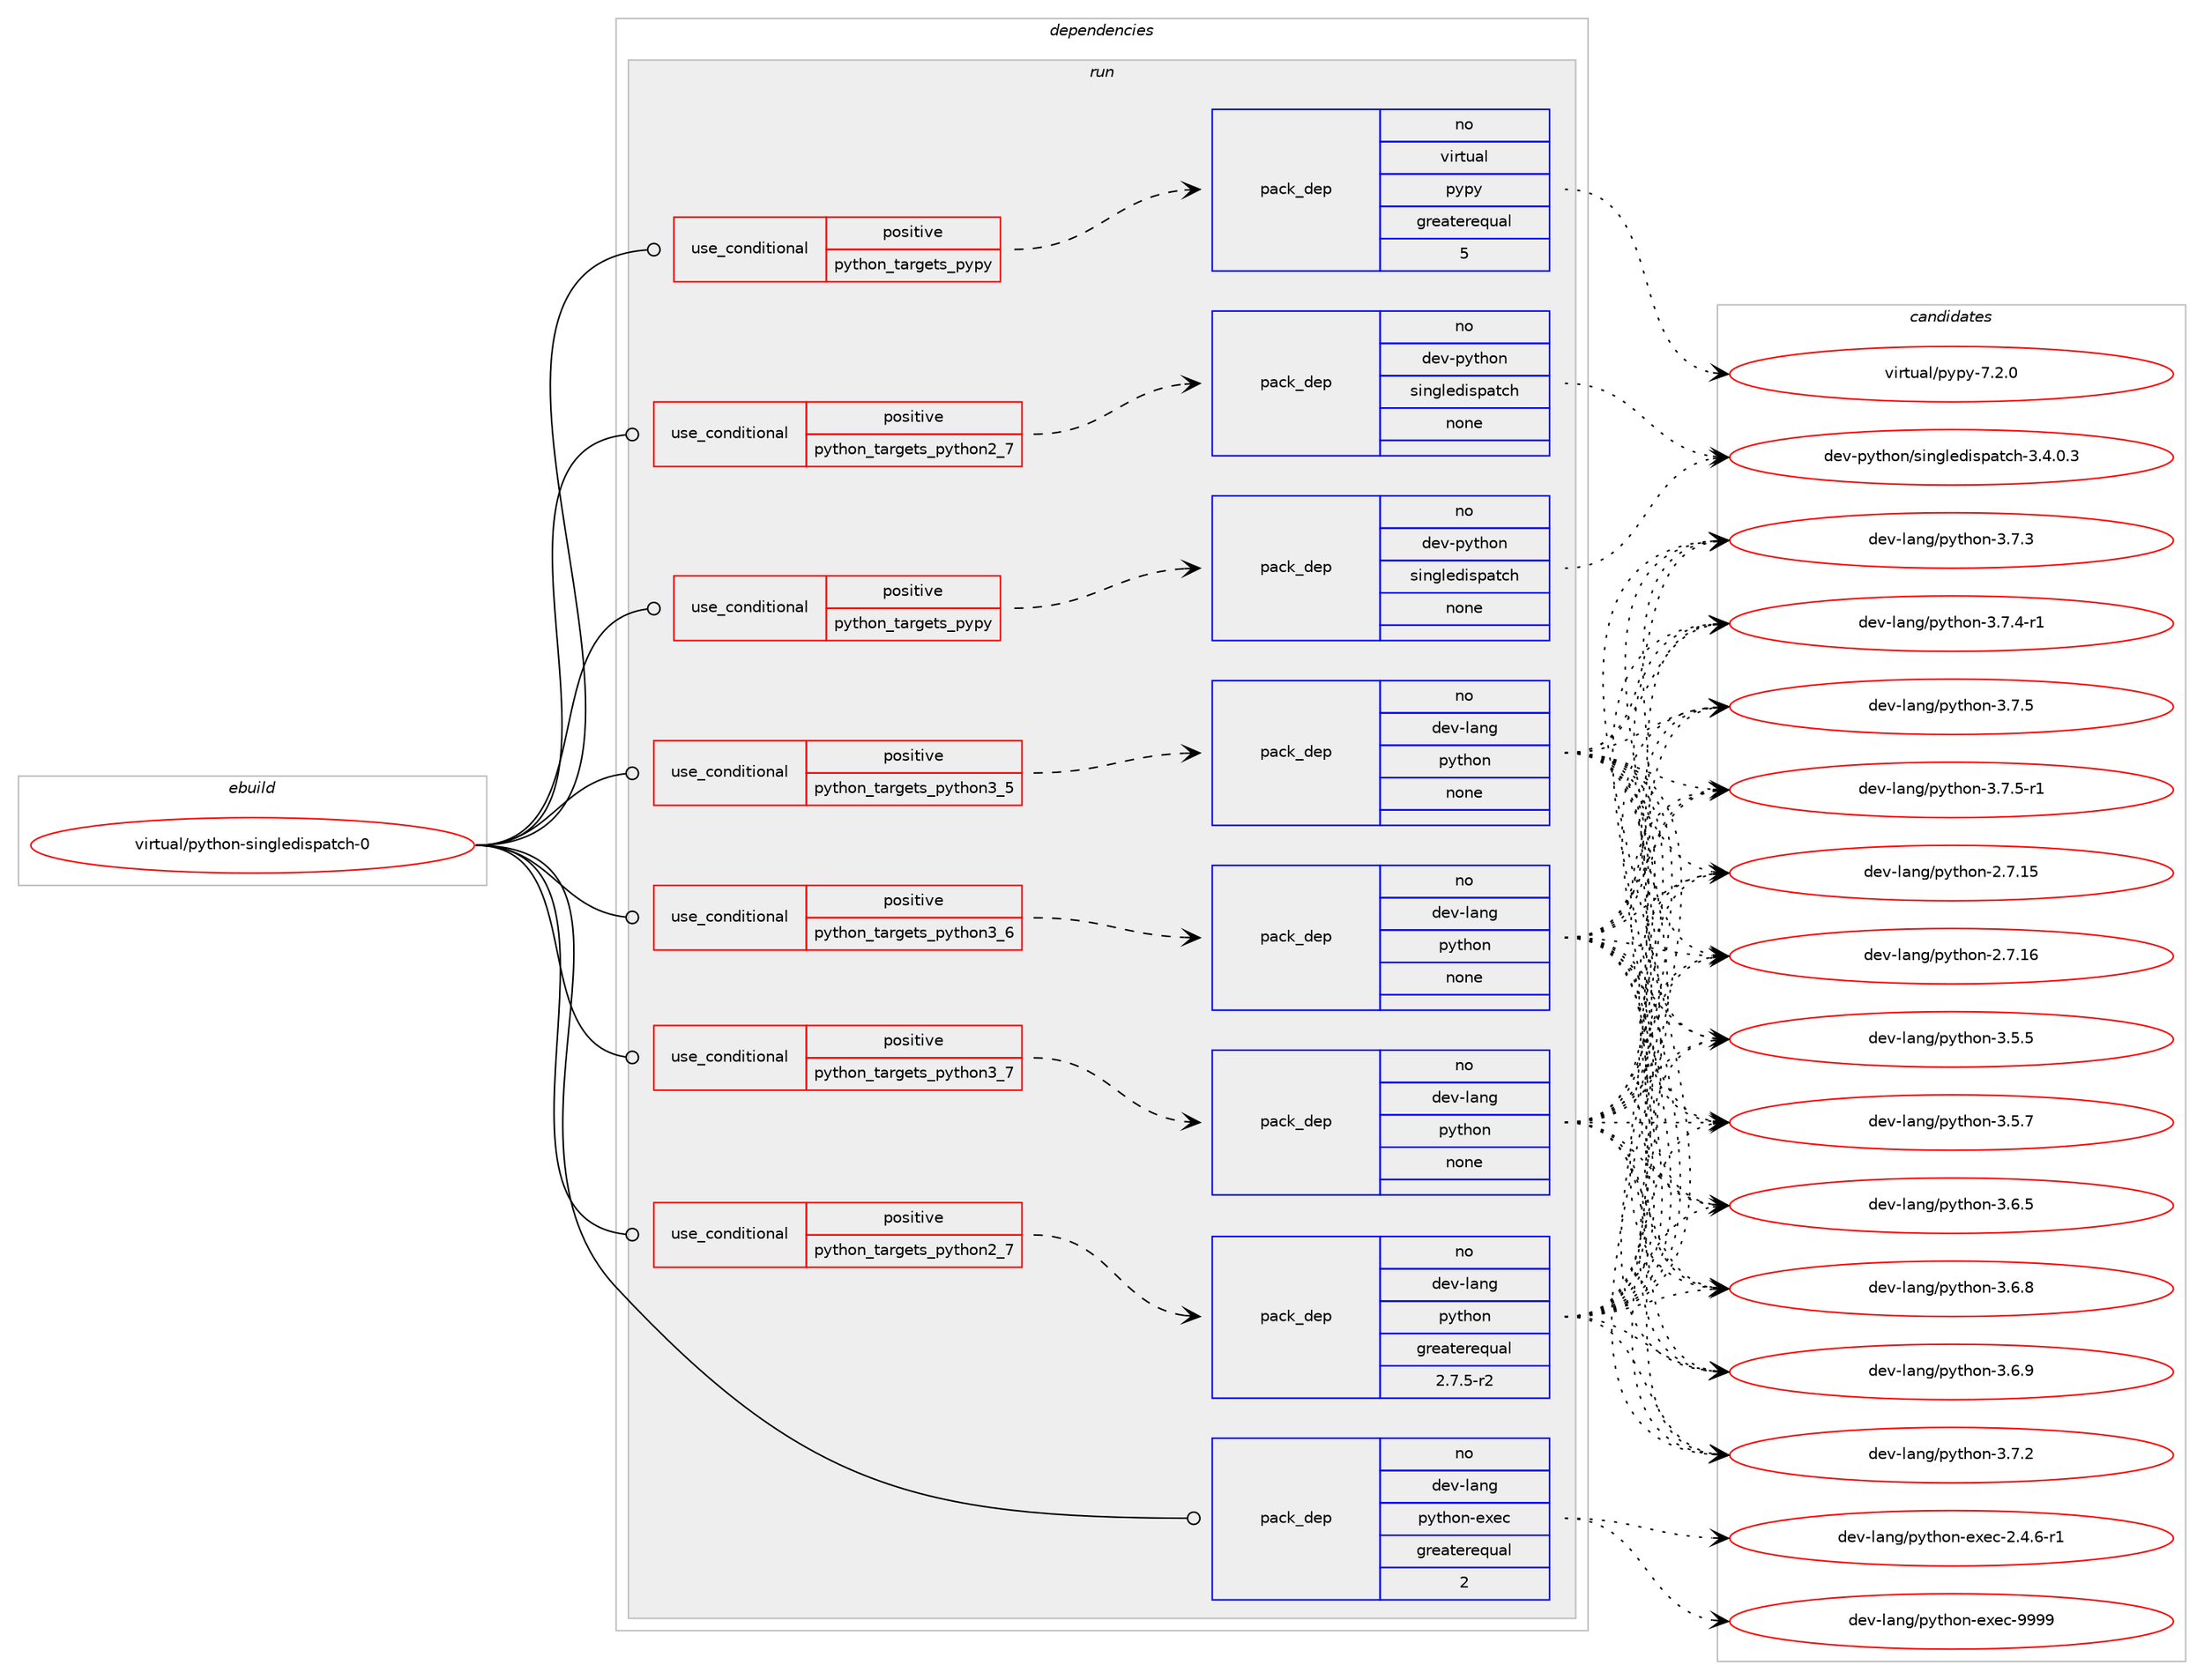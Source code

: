 digraph prolog {

# *************
# Graph options
# *************

newrank=true;
concentrate=true;
compound=true;
graph [rankdir=LR,fontname=Helvetica,fontsize=10,ranksep=1.5];#, ranksep=2.5, nodesep=0.2];
edge  [arrowhead=vee];
node  [fontname=Helvetica,fontsize=10];

# **********
# The ebuild
# **********

subgraph cluster_leftcol {
color=gray;
rank=same;
label=<<i>ebuild</i>>;
id [label="virtual/python-singledispatch-0", color=red, width=4, href="../virtual/python-singledispatch-0.svg"];
}

# ****************
# The dependencies
# ****************

subgraph cluster_midcol {
color=gray;
label=<<i>dependencies</i>>;
subgraph cluster_compile {
fillcolor="#eeeeee";
style=filled;
label=<<i>compile</i>>;
}
subgraph cluster_compileandrun {
fillcolor="#eeeeee";
style=filled;
label=<<i>compile and run</i>>;
}
subgraph cluster_run {
fillcolor="#eeeeee";
style=filled;
label=<<i>run</i>>;
subgraph cond216468 {
dependency902455 [label=<<TABLE BORDER="0" CELLBORDER="1" CELLSPACING="0" CELLPADDING="4"><TR><TD ROWSPAN="3" CELLPADDING="10">use_conditional</TD></TR><TR><TD>positive</TD></TR><TR><TD>python_targets_pypy</TD></TR></TABLE>>, shape=none, color=red];
subgraph pack669802 {
dependency902456 [label=<<TABLE BORDER="0" CELLBORDER="1" CELLSPACING="0" CELLPADDING="4" WIDTH="220"><TR><TD ROWSPAN="6" CELLPADDING="30">pack_dep</TD></TR><TR><TD WIDTH="110">no</TD></TR><TR><TD>dev-python</TD></TR><TR><TD>singledispatch</TD></TR><TR><TD>none</TD></TR><TR><TD></TD></TR></TABLE>>, shape=none, color=blue];
}
dependency902455:e -> dependency902456:w [weight=20,style="dashed",arrowhead="vee"];
}
id:e -> dependency902455:w [weight=20,style="solid",arrowhead="odot"];
subgraph cond216469 {
dependency902457 [label=<<TABLE BORDER="0" CELLBORDER="1" CELLSPACING="0" CELLPADDING="4"><TR><TD ROWSPAN="3" CELLPADDING="10">use_conditional</TD></TR><TR><TD>positive</TD></TR><TR><TD>python_targets_pypy</TD></TR></TABLE>>, shape=none, color=red];
subgraph pack669803 {
dependency902458 [label=<<TABLE BORDER="0" CELLBORDER="1" CELLSPACING="0" CELLPADDING="4" WIDTH="220"><TR><TD ROWSPAN="6" CELLPADDING="30">pack_dep</TD></TR><TR><TD WIDTH="110">no</TD></TR><TR><TD>virtual</TD></TR><TR><TD>pypy</TD></TR><TR><TD>greaterequal</TD></TR><TR><TD>5</TD></TR></TABLE>>, shape=none, color=blue];
}
dependency902457:e -> dependency902458:w [weight=20,style="dashed",arrowhead="vee"];
}
id:e -> dependency902457:w [weight=20,style="solid",arrowhead="odot"];
subgraph cond216470 {
dependency902459 [label=<<TABLE BORDER="0" CELLBORDER="1" CELLSPACING="0" CELLPADDING="4"><TR><TD ROWSPAN="3" CELLPADDING="10">use_conditional</TD></TR><TR><TD>positive</TD></TR><TR><TD>python_targets_python2_7</TD></TR></TABLE>>, shape=none, color=red];
subgraph pack669804 {
dependency902460 [label=<<TABLE BORDER="0" CELLBORDER="1" CELLSPACING="0" CELLPADDING="4" WIDTH="220"><TR><TD ROWSPAN="6" CELLPADDING="30">pack_dep</TD></TR><TR><TD WIDTH="110">no</TD></TR><TR><TD>dev-lang</TD></TR><TR><TD>python</TD></TR><TR><TD>greaterequal</TD></TR><TR><TD>2.7.5-r2</TD></TR></TABLE>>, shape=none, color=blue];
}
dependency902459:e -> dependency902460:w [weight=20,style="dashed",arrowhead="vee"];
}
id:e -> dependency902459:w [weight=20,style="solid",arrowhead="odot"];
subgraph cond216471 {
dependency902461 [label=<<TABLE BORDER="0" CELLBORDER="1" CELLSPACING="0" CELLPADDING="4"><TR><TD ROWSPAN="3" CELLPADDING="10">use_conditional</TD></TR><TR><TD>positive</TD></TR><TR><TD>python_targets_python2_7</TD></TR></TABLE>>, shape=none, color=red];
subgraph pack669805 {
dependency902462 [label=<<TABLE BORDER="0" CELLBORDER="1" CELLSPACING="0" CELLPADDING="4" WIDTH="220"><TR><TD ROWSPAN="6" CELLPADDING="30">pack_dep</TD></TR><TR><TD WIDTH="110">no</TD></TR><TR><TD>dev-python</TD></TR><TR><TD>singledispatch</TD></TR><TR><TD>none</TD></TR><TR><TD></TD></TR></TABLE>>, shape=none, color=blue];
}
dependency902461:e -> dependency902462:w [weight=20,style="dashed",arrowhead="vee"];
}
id:e -> dependency902461:w [weight=20,style="solid",arrowhead="odot"];
subgraph cond216472 {
dependency902463 [label=<<TABLE BORDER="0" CELLBORDER="1" CELLSPACING="0" CELLPADDING="4"><TR><TD ROWSPAN="3" CELLPADDING="10">use_conditional</TD></TR><TR><TD>positive</TD></TR><TR><TD>python_targets_python3_5</TD></TR></TABLE>>, shape=none, color=red];
subgraph pack669806 {
dependency902464 [label=<<TABLE BORDER="0" CELLBORDER="1" CELLSPACING="0" CELLPADDING="4" WIDTH="220"><TR><TD ROWSPAN="6" CELLPADDING="30">pack_dep</TD></TR><TR><TD WIDTH="110">no</TD></TR><TR><TD>dev-lang</TD></TR><TR><TD>python</TD></TR><TR><TD>none</TD></TR><TR><TD></TD></TR></TABLE>>, shape=none, color=blue];
}
dependency902463:e -> dependency902464:w [weight=20,style="dashed",arrowhead="vee"];
}
id:e -> dependency902463:w [weight=20,style="solid",arrowhead="odot"];
subgraph cond216473 {
dependency902465 [label=<<TABLE BORDER="0" CELLBORDER="1" CELLSPACING="0" CELLPADDING="4"><TR><TD ROWSPAN="3" CELLPADDING="10">use_conditional</TD></TR><TR><TD>positive</TD></TR><TR><TD>python_targets_python3_6</TD></TR></TABLE>>, shape=none, color=red];
subgraph pack669807 {
dependency902466 [label=<<TABLE BORDER="0" CELLBORDER="1" CELLSPACING="0" CELLPADDING="4" WIDTH="220"><TR><TD ROWSPAN="6" CELLPADDING="30">pack_dep</TD></TR><TR><TD WIDTH="110">no</TD></TR><TR><TD>dev-lang</TD></TR><TR><TD>python</TD></TR><TR><TD>none</TD></TR><TR><TD></TD></TR></TABLE>>, shape=none, color=blue];
}
dependency902465:e -> dependency902466:w [weight=20,style="dashed",arrowhead="vee"];
}
id:e -> dependency902465:w [weight=20,style="solid",arrowhead="odot"];
subgraph cond216474 {
dependency902467 [label=<<TABLE BORDER="0" CELLBORDER="1" CELLSPACING="0" CELLPADDING="4"><TR><TD ROWSPAN="3" CELLPADDING="10">use_conditional</TD></TR><TR><TD>positive</TD></TR><TR><TD>python_targets_python3_7</TD></TR></TABLE>>, shape=none, color=red];
subgraph pack669808 {
dependency902468 [label=<<TABLE BORDER="0" CELLBORDER="1" CELLSPACING="0" CELLPADDING="4" WIDTH="220"><TR><TD ROWSPAN="6" CELLPADDING="30">pack_dep</TD></TR><TR><TD WIDTH="110">no</TD></TR><TR><TD>dev-lang</TD></TR><TR><TD>python</TD></TR><TR><TD>none</TD></TR><TR><TD></TD></TR></TABLE>>, shape=none, color=blue];
}
dependency902467:e -> dependency902468:w [weight=20,style="dashed",arrowhead="vee"];
}
id:e -> dependency902467:w [weight=20,style="solid",arrowhead="odot"];
subgraph pack669809 {
dependency902469 [label=<<TABLE BORDER="0" CELLBORDER="1" CELLSPACING="0" CELLPADDING="4" WIDTH="220"><TR><TD ROWSPAN="6" CELLPADDING="30">pack_dep</TD></TR><TR><TD WIDTH="110">no</TD></TR><TR><TD>dev-lang</TD></TR><TR><TD>python-exec</TD></TR><TR><TD>greaterequal</TD></TR><TR><TD>2</TD></TR></TABLE>>, shape=none, color=blue];
}
id:e -> dependency902469:w [weight=20,style="solid",arrowhead="odot"];
}
}

# **************
# The candidates
# **************

subgraph cluster_choices {
rank=same;
color=gray;
label=<<i>candidates</i>>;

subgraph choice669802 {
color=black;
nodesep=1;
choice100101118451121211161041111104711510511010310810110010511511297116991044551465246484651 [label="dev-python/singledispatch-3.4.0.3", color=red, width=4,href="../dev-python/singledispatch-3.4.0.3.svg"];
dependency902456:e -> choice100101118451121211161041111104711510511010310810110010511511297116991044551465246484651:w [style=dotted,weight="100"];
}
subgraph choice669803 {
color=black;
nodesep=1;
choice1181051141161179710847112121112121455546504648 [label="virtual/pypy-7.2.0", color=red, width=4,href="../virtual/pypy-7.2.0.svg"];
dependency902458:e -> choice1181051141161179710847112121112121455546504648:w [style=dotted,weight="100"];
}
subgraph choice669804 {
color=black;
nodesep=1;
choice10010111845108971101034711212111610411111045504655464953 [label="dev-lang/python-2.7.15", color=red, width=4,href="../dev-lang/python-2.7.15.svg"];
choice10010111845108971101034711212111610411111045504655464954 [label="dev-lang/python-2.7.16", color=red, width=4,href="../dev-lang/python-2.7.16.svg"];
choice100101118451089711010347112121116104111110455146534653 [label="dev-lang/python-3.5.5", color=red, width=4,href="../dev-lang/python-3.5.5.svg"];
choice100101118451089711010347112121116104111110455146534655 [label="dev-lang/python-3.5.7", color=red, width=4,href="../dev-lang/python-3.5.7.svg"];
choice100101118451089711010347112121116104111110455146544653 [label="dev-lang/python-3.6.5", color=red, width=4,href="../dev-lang/python-3.6.5.svg"];
choice100101118451089711010347112121116104111110455146544656 [label="dev-lang/python-3.6.8", color=red, width=4,href="../dev-lang/python-3.6.8.svg"];
choice100101118451089711010347112121116104111110455146544657 [label="dev-lang/python-3.6.9", color=red, width=4,href="../dev-lang/python-3.6.9.svg"];
choice100101118451089711010347112121116104111110455146554650 [label="dev-lang/python-3.7.2", color=red, width=4,href="../dev-lang/python-3.7.2.svg"];
choice100101118451089711010347112121116104111110455146554651 [label="dev-lang/python-3.7.3", color=red, width=4,href="../dev-lang/python-3.7.3.svg"];
choice1001011184510897110103471121211161041111104551465546524511449 [label="dev-lang/python-3.7.4-r1", color=red, width=4,href="../dev-lang/python-3.7.4-r1.svg"];
choice100101118451089711010347112121116104111110455146554653 [label="dev-lang/python-3.7.5", color=red, width=4,href="../dev-lang/python-3.7.5.svg"];
choice1001011184510897110103471121211161041111104551465546534511449 [label="dev-lang/python-3.7.5-r1", color=red, width=4,href="../dev-lang/python-3.7.5-r1.svg"];
dependency902460:e -> choice10010111845108971101034711212111610411111045504655464953:w [style=dotted,weight="100"];
dependency902460:e -> choice10010111845108971101034711212111610411111045504655464954:w [style=dotted,weight="100"];
dependency902460:e -> choice100101118451089711010347112121116104111110455146534653:w [style=dotted,weight="100"];
dependency902460:e -> choice100101118451089711010347112121116104111110455146534655:w [style=dotted,weight="100"];
dependency902460:e -> choice100101118451089711010347112121116104111110455146544653:w [style=dotted,weight="100"];
dependency902460:e -> choice100101118451089711010347112121116104111110455146544656:w [style=dotted,weight="100"];
dependency902460:e -> choice100101118451089711010347112121116104111110455146544657:w [style=dotted,weight="100"];
dependency902460:e -> choice100101118451089711010347112121116104111110455146554650:w [style=dotted,weight="100"];
dependency902460:e -> choice100101118451089711010347112121116104111110455146554651:w [style=dotted,weight="100"];
dependency902460:e -> choice1001011184510897110103471121211161041111104551465546524511449:w [style=dotted,weight="100"];
dependency902460:e -> choice100101118451089711010347112121116104111110455146554653:w [style=dotted,weight="100"];
dependency902460:e -> choice1001011184510897110103471121211161041111104551465546534511449:w [style=dotted,weight="100"];
}
subgraph choice669805 {
color=black;
nodesep=1;
choice100101118451121211161041111104711510511010310810110010511511297116991044551465246484651 [label="dev-python/singledispatch-3.4.0.3", color=red, width=4,href="../dev-python/singledispatch-3.4.0.3.svg"];
dependency902462:e -> choice100101118451121211161041111104711510511010310810110010511511297116991044551465246484651:w [style=dotted,weight="100"];
}
subgraph choice669806 {
color=black;
nodesep=1;
choice10010111845108971101034711212111610411111045504655464953 [label="dev-lang/python-2.7.15", color=red, width=4,href="../dev-lang/python-2.7.15.svg"];
choice10010111845108971101034711212111610411111045504655464954 [label="dev-lang/python-2.7.16", color=red, width=4,href="../dev-lang/python-2.7.16.svg"];
choice100101118451089711010347112121116104111110455146534653 [label="dev-lang/python-3.5.5", color=red, width=4,href="../dev-lang/python-3.5.5.svg"];
choice100101118451089711010347112121116104111110455146534655 [label="dev-lang/python-3.5.7", color=red, width=4,href="../dev-lang/python-3.5.7.svg"];
choice100101118451089711010347112121116104111110455146544653 [label="dev-lang/python-3.6.5", color=red, width=4,href="../dev-lang/python-3.6.5.svg"];
choice100101118451089711010347112121116104111110455146544656 [label="dev-lang/python-3.6.8", color=red, width=4,href="../dev-lang/python-3.6.8.svg"];
choice100101118451089711010347112121116104111110455146544657 [label="dev-lang/python-3.6.9", color=red, width=4,href="../dev-lang/python-3.6.9.svg"];
choice100101118451089711010347112121116104111110455146554650 [label="dev-lang/python-3.7.2", color=red, width=4,href="../dev-lang/python-3.7.2.svg"];
choice100101118451089711010347112121116104111110455146554651 [label="dev-lang/python-3.7.3", color=red, width=4,href="../dev-lang/python-3.7.3.svg"];
choice1001011184510897110103471121211161041111104551465546524511449 [label="dev-lang/python-3.7.4-r1", color=red, width=4,href="../dev-lang/python-3.7.4-r1.svg"];
choice100101118451089711010347112121116104111110455146554653 [label="dev-lang/python-3.7.5", color=red, width=4,href="../dev-lang/python-3.7.5.svg"];
choice1001011184510897110103471121211161041111104551465546534511449 [label="dev-lang/python-3.7.5-r1", color=red, width=4,href="../dev-lang/python-3.7.5-r1.svg"];
dependency902464:e -> choice10010111845108971101034711212111610411111045504655464953:w [style=dotted,weight="100"];
dependency902464:e -> choice10010111845108971101034711212111610411111045504655464954:w [style=dotted,weight="100"];
dependency902464:e -> choice100101118451089711010347112121116104111110455146534653:w [style=dotted,weight="100"];
dependency902464:e -> choice100101118451089711010347112121116104111110455146534655:w [style=dotted,weight="100"];
dependency902464:e -> choice100101118451089711010347112121116104111110455146544653:w [style=dotted,weight="100"];
dependency902464:e -> choice100101118451089711010347112121116104111110455146544656:w [style=dotted,weight="100"];
dependency902464:e -> choice100101118451089711010347112121116104111110455146544657:w [style=dotted,weight="100"];
dependency902464:e -> choice100101118451089711010347112121116104111110455146554650:w [style=dotted,weight="100"];
dependency902464:e -> choice100101118451089711010347112121116104111110455146554651:w [style=dotted,weight="100"];
dependency902464:e -> choice1001011184510897110103471121211161041111104551465546524511449:w [style=dotted,weight="100"];
dependency902464:e -> choice100101118451089711010347112121116104111110455146554653:w [style=dotted,weight="100"];
dependency902464:e -> choice1001011184510897110103471121211161041111104551465546534511449:w [style=dotted,weight="100"];
}
subgraph choice669807 {
color=black;
nodesep=1;
choice10010111845108971101034711212111610411111045504655464953 [label="dev-lang/python-2.7.15", color=red, width=4,href="../dev-lang/python-2.7.15.svg"];
choice10010111845108971101034711212111610411111045504655464954 [label="dev-lang/python-2.7.16", color=red, width=4,href="../dev-lang/python-2.7.16.svg"];
choice100101118451089711010347112121116104111110455146534653 [label="dev-lang/python-3.5.5", color=red, width=4,href="../dev-lang/python-3.5.5.svg"];
choice100101118451089711010347112121116104111110455146534655 [label="dev-lang/python-3.5.7", color=red, width=4,href="../dev-lang/python-3.5.7.svg"];
choice100101118451089711010347112121116104111110455146544653 [label="dev-lang/python-3.6.5", color=red, width=4,href="../dev-lang/python-3.6.5.svg"];
choice100101118451089711010347112121116104111110455146544656 [label="dev-lang/python-3.6.8", color=red, width=4,href="../dev-lang/python-3.6.8.svg"];
choice100101118451089711010347112121116104111110455146544657 [label="dev-lang/python-3.6.9", color=red, width=4,href="../dev-lang/python-3.6.9.svg"];
choice100101118451089711010347112121116104111110455146554650 [label="dev-lang/python-3.7.2", color=red, width=4,href="../dev-lang/python-3.7.2.svg"];
choice100101118451089711010347112121116104111110455146554651 [label="dev-lang/python-3.7.3", color=red, width=4,href="../dev-lang/python-3.7.3.svg"];
choice1001011184510897110103471121211161041111104551465546524511449 [label="dev-lang/python-3.7.4-r1", color=red, width=4,href="../dev-lang/python-3.7.4-r1.svg"];
choice100101118451089711010347112121116104111110455146554653 [label="dev-lang/python-3.7.5", color=red, width=4,href="../dev-lang/python-3.7.5.svg"];
choice1001011184510897110103471121211161041111104551465546534511449 [label="dev-lang/python-3.7.5-r1", color=red, width=4,href="../dev-lang/python-3.7.5-r1.svg"];
dependency902466:e -> choice10010111845108971101034711212111610411111045504655464953:w [style=dotted,weight="100"];
dependency902466:e -> choice10010111845108971101034711212111610411111045504655464954:w [style=dotted,weight="100"];
dependency902466:e -> choice100101118451089711010347112121116104111110455146534653:w [style=dotted,weight="100"];
dependency902466:e -> choice100101118451089711010347112121116104111110455146534655:w [style=dotted,weight="100"];
dependency902466:e -> choice100101118451089711010347112121116104111110455146544653:w [style=dotted,weight="100"];
dependency902466:e -> choice100101118451089711010347112121116104111110455146544656:w [style=dotted,weight="100"];
dependency902466:e -> choice100101118451089711010347112121116104111110455146544657:w [style=dotted,weight="100"];
dependency902466:e -> choice100101118451089711010347112121116104111110455146554650:w [style=dotted,weight="100"];
dependency902466:e -> choice100101118451089711010347112121116104111110455146554651:w [style=dotted,weight="100"];
dependency902466:e -> choice1001011184510897110103471121211161041111104551465546524511449:w [style=dotted,weight="100"];
dependency902466:e -> choice100101118451089711010347112121116104111110455146554653:w [style=dotted,weight="100"];
dependency902466:e -> choice1001011184510897110103471121211161041111104551465546534511449:w [style=dotted,weight="100"];
}
subgraph choice669808 {
color=black;
nodesep=1;
choice10010111845108971101034711212111610411111045504655464953 [label="dev-lang/python-2.7.15", color=red, width=4,href="../dev-lang/python-2.7.15.svg"];
choice10010111845108971101034711212111610411111045504655464954 [label="dev-lang/python-2.7.16", color=red, width=4,href="../dev-lang/python-2.7.16.svg"];
choice100101118451089711010347112121116104111110455146534653 [label="dev-lang/python-3.5.5", color=red, width=4,href="../dev-lang/python-3.5.5.svg"];
choice100101118451089711010347112121116104111110455146534655 [label="dev-lang/python-3.5.7", color=red, width=4,href="../dev-lang/python-3.5.7.svg"];
choice100101118451089711010347112121116104111110455146544653 [label="dev-lang/python-3.6.5", color=red, width=4,href="../dev-lang/python-3.6.5.svg"];
choice100101118451089711010347112121116104111110455146544656 [label="dev-lang/python-3.6.8", color=red, width=4,href="../dev-lang/python-3.6.8.svg"];
choice100101118451089711010347112121116104111110455146544657 [label="dev-lang/python-3.6.9", color=red, width=4,href="../dev-lang/python-3.6.9.svg"];
choice100101118451089711010347112121116104111110455146554650 [label="dev-lang/python-3.7.2", color=red, width=4,href="../dev-lang/python-3.7.2.svg"];
choice100101118451089711010347112121116104111110455146554651 [label="dev-lang/python-3.7.3", color=red, width=4,href="../dev-lang/python-3.7.3.svg"];
choice1001011184510897110103471121211161041111104551465546524511449 [label="dev-lang/python-3.7.4-r1", color=red, width=4,href="../dev-lang/python-3.7.4-r1.svg"];
choice100101118451089711010347112121116104111110455146554653 [label="dev-lang/python-3.7.5", color=red, width=4,href="../dev-lang/python-3.7.5.svg"];
choice1001011184510897110103471121211161041111104551465546534511449 [label="dev-lang/python-3.7.5-r1", color=red, width=4,href="../dev-lang/python-3.7.5-r1.svg"];
dependency902468:e -> choice10010111845108971101034711212111610411111045504655464953:w [style=dotted,weight="100"];
dependency902468:e -> choice10010111845108971101034711212111610411111045504655464954:w [style=dotted,weight="100"];
dependency902468:e -> choice100101118451089711010347112121116104111110455146534653:w [style=dotted,weight="100"];
dependency902468:e -> choice100101118451089711010347112121116104111110455146534655:w [style=dotted,weight="100"];
dependency902468:e -> choice100101118451089711010347112121116104111110455146544653:w [style=dotted,weight="100"];
dependency902468:e -> choice100101118451089711010347112121116104111110455146544656:w [style=dotted,weight="100"];
dependency902468:e -> choice100101118451089711010347112121116104111110455146544657:w [style=dotted,weight="100"];
dependency902468:e -> choice100101118451089711010347112121116104111110455146554650:w [style=dotted,weight="100"];
dependency902468:e -> choice100101118451089711010347112121116104111110455146554651:w [style=dotted,weight="100"];
dependency902468:e -> choice1001011184510897110103471121211161041111104551465546524511449:w [style=dotted,weight="100"];
dependency902468:e -> choice100101118451089711010347112121116104111110455146554653:w [style=dotted,weight="100"];
dependency902468:e -> choice1001011184510897110103471121211161041111104551465546534511449:w [style=dotted,weight="100"];
}
subgraph choice669809 {
color=black;
nodesep=1;
choice10010111845108971101034711212111610411111045101120101994550465246544511449 [label="dev-lang/python-exec-2.4.6-r1", color=red, width=4,href="../dev-lang/python-exec-2.4.6-r1.svg"];
choice10010111845108971101034711212111610411111045101120101994557575757 [label="dev-lang/python-exec-9999", color=red, width=4,href="../dev-lang/python-exec-9999.svg"];
dependency902469:e -> choice10010111845108971101034711212111610411111045101120101994550465246544511449:w [style=dotted,weight="100"];
dependency902469:e -> choice10010111845108971101034711212111610411111045101120101994557575757:w [style=dotted,weight="100"];
}
}

}
